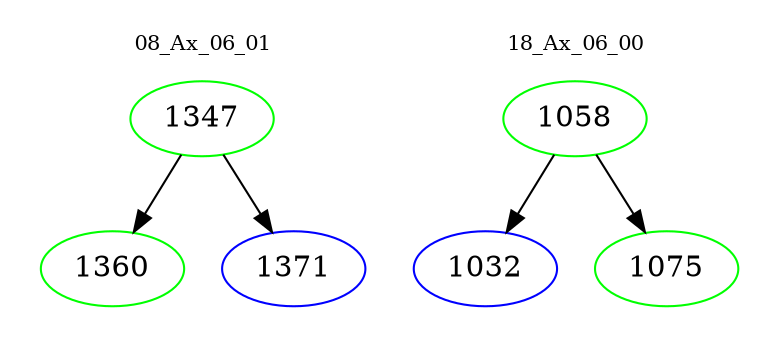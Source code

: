digraph{
subgraph cluster_0 {
color = white
label = "08_Ax_06_01";
fontsize=10;
T0_1347 [label="1347", color="green"]
T0_1347 -> T0_1360 [color="black"]
T0_1360 [label="1360", color="green"]
T0_1347 -> T0_1371 [color="black"]
T0_1371 [label="1371", color="blue"]
}
subgraph cluster_1 {
color = white
label = "18_Ax_06_00";
fontsize=10;
T1_1058 [label="1058", color="green"]
T1_1058 -> T1_1032 [color="black"]
T1_1032 [label="1032", color="blue"]
T1_1058 -> T1_1075 [color="black"]
T1_1075 [label="1075", color="green"]
}
}
